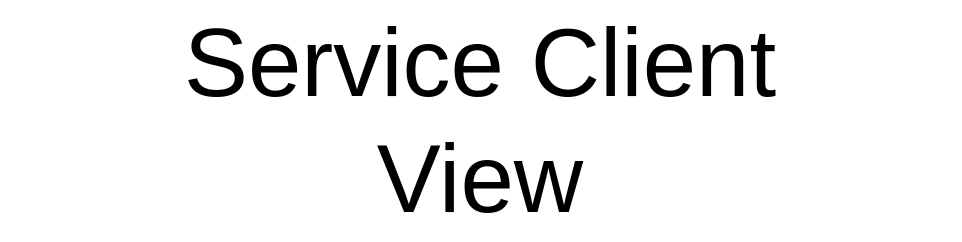 <mxfile compressed="false" version="14.6.9" type="google" pages="5">
  <diagram name="SERVICE CLIENT SYSTEM/" id="dKvw_p4JPbCpXHPm8qmg">
    <mxGraphModel dx="1130" dy="406" grid="1" gridSize="10" guides="1" tooltips="1" connect="1" arrows="1" fold="1" page="1" pageScale="1" pageWidth="827" pageHeight="1169" math="0" shadow="0">
      <root>
        <mxCell id="OwfnAFEwopCYcP2-hbOk-0" />
        <mxCell id="OwfnAFEwopCYcP2-hbOk-1" value="Title" parent="OwfnAFEwopCYcP2-hbOk-0" />
        <mxCell id="OwfnAFEwopCYcP2-hbOk-2" value="Service Client &lt;br&gt;View" style="text;html=1;strokeColor=none;fillColor=none;align=center;verticalAlign=middle;whiteSpace=wrap;rounded=0;fontSize=48;opacity=30;" parent="OwfnAFEwopCYcP2-hbOk-1" vertex="1">
          <mxGeometry x="160" y="280" width="480" height="120" as="geometry" />
        </mxCell>
        <mxCell id="OwfnAFEwopCYcP2-hbOk-3" value="About" parent="OwfnAFEwopCYcP2-hbOk-0" />
        <UserObject label="" tooltip="ABOUT&#xa;&#xa;Mainstream development has focused on various aspects over the previous years:&#xa;&#xa;&#xa;&#xa;- Code Quality&#xa;&#xa;- Test Coverage&#xa;&#xa;- Deverlopment Approach&#xa;&#xa;- Security&#xa;&#xa;&#xa;&#xa;The focus is now on Privacy.&#xa;&#xa;" id="OwfnAFEwopCYcP2-hbOk-4">
          <mxCell style="shape=image;html=1;verticalAlign=top;verticalLabelPosition=bottom;labelBackgroundColor=#ffffff;imageAspect=0;aspect=fixed;image=https://cdn1.iconfinder.com/data/icons/hawcons/32/699014-icon-28-information-128.png;shadow=0;dashed=0;fontFamily=Helvetica;fontSize=12;fontColor=#000000;align=center;strokeColor=#000000;fillColor=#505050;dashPattern=1 1;" parent="OwfnAFEwopCYcP2-hbOk-3" vertex="1">
            <mxGeometry x="620" y="380" width="20" height="20" as="geometry" />
          </mxCell>
        </UserObject>
      </root>
    </mxGraphModel>
  </diagram>
  <diagram name="Service Client/Development/Views/NavigationPaths" id="ulvfxOsLhrV_1fZBRe39">
    <mxGraphModel dx="1422" dy="762" grid="1" gridSize="10" guides="1" tooltips="1" connect="1" arrows="1" fold="1" page="1" pageScale="1" pageWidth="827" pageHeight="1169" math="0" shadow="0">
      <root>
        <mxCell id="uyxOO_V6k_ypG8L3T8s6-0" />
        <mxCell id="uyxOO_V6k_ypG8L3T8s6-1" value="Diagram" parent="uyxOO_V6k_ypG8L3T8s6-0" />
        <mxCell id="VPX1oHksv8zwOihtb0R_-0" value="Dynamically Rewritten As" style="text;html=1;strokeColor=none;fillColor=#f5f5f5;align=left;verticalAlign=middle;whiteSpace=wrap;rounded=0;fontSize=12;fontFamily=Helvetica;fontColor=#333333;fontStyle=0" parent="uyxOO_V6k_ypG8L3T8s6-1" vertex="1">
          <mxGeometry x="320" y="200" width="160" height="20" as="geometry" />
        </mxCell>
        <mxCell id="VPX1oHksv8zwOihtb0R_-1" value="URL" style="text;html=1;strokeColor=none;fillColor=#f5f5f5;align=left;verticalAlign=middle;whiteSpace=wrap;rounded=0;fontSize=12;fontFamily=Helvetica;fontColor=#333333;fontStyle=0" parent="uyxOO_V6k_ypG8L3T8s6-1" vertex="1">
          <mxGeometry x="160" y="200" width="140" height="20" as="geometry" />
        </mxCell>
        <mxCell id="VPX1oHksv8zwOihtb0R_-2" value="&lt;font style=&quot;font-size: 10px;&quot;&gt;VERB&lt;/font&gt;" style="text;html=1;strokeColor=none;fillColor=#f5f5f5;align=left;verticalAlign=middle;whiteSpace=wrap;rounded=0;fontSize=10;fontFamily=Helvetica;fontColor=#333333;fontStyle=0" parent="uyxOO_V6k_ypG8L3T8s6-1" vertex="1">
          <mxGeometry x="120" y="200" width="30" height="20" as="geometry" />
        </mxCell>
        <mxCell id="VPX1oHksv8zwOihtb0R_-3" value="&lt;font style=&quot;font-size: 10px&quot;&gt;SearchItems/{type}/{term}&lt;/font&gt;" style="text;html=1;strokeColor=none;fillColor=none;align=left;verticalAlign=middle;whiteSpace=wrap;rounded=0;dashed=1;fontSize=10;fontFamily=Courier New;" parent="uyxOO_V6k_ypG8L3T8s6-1" vertex="1">
          <mxGeometry x="160" y="240" width="160" height="20" as="geometry" />
        </mxCell>
        <mxCell id="VPX1oHksv8zwOihtb0R_-4" value="GET" style="text;html=1;strokeColor=none;fillColor=none;align=left;verticalAlign=middle;whiteSpace=wrap;rounded=0;dashed=1;fontSize=12;fontFamily=Courier New;" parent="uyxOO_V6k_ypG8L3T8s6-1" vertex="1">
          <mxGeometry x="120" y="240" width="40" height="20" as="geometry" />
        </mxCell>
        <mxCell id="VPX1oHksv8zwOihtb0R_-10" value="GET" style="text;html=1;strokeColor=none;fillColor=none;align=left;verticalAlign=middle;whiteSpace=wrap;rounded=0;dashed=1;fontSize=12;fontFamily=Courier New;" parent="uyxOO_V6k_ypG8L3T8s6-1" vertex="1">
          <mxGeometry x="120" y="540" width="40" height="20" as="geometry" />
        </mxCell>
        <mxCell id="VPX1oHksv8zwOihtb0R_-11" value="Tenants/{id}" style="text;html=1;strokeColor=none;fillColor=none;align=left;verticalAlign=middle;whiteSpace=wrap;rounded=0;dashed=1;fontSize=10;fontFamily=Courier New;" parent="uyxOO_V6k_ypG8L3T8s6-1" vertex="1">
          <mxGeometry x="160" y="540" width="140" height="20" as="geometry" />
        </mxCell>
        <mxCell id="VPX1oHksv8zwOihtb0R_-12" value="GET" style="text;html=1;strokeColor=none;fillColor=none;align=left;verticalAlign=middle;whiteSpace=wrap;rounded=0;dashed=1;fontSize=12;fontFamily=Courier New;" parent="uyxOO_V6k_ypG8L3T8s6-1" vertex="1">
          <mxGeometry x="120" y="580" width="40" height="20" as="geometry" />
        </mxCell>
        <mxCell id="VPX1oHksv8zwOihtb0R_-13" value="Organisations/{id}" style="text;html=1;strokeColor=none;fillColor=none;align=left;verticalAlign=middle;whiteSpace=wrap;rounded=0;dashed=1;fontSize=10;fontFamily=Courier New;" parent="uyxOO_V6k_ypG8L3T8s6-1" vertex="1">
          <mxGeometry x="160" y="580" width="140" height="20" as="geometry" />
        </mxCell>
        <mxCell id="VPX1oHksv8zwOihtb0R_-14" value="GET" style="text;html=1;strokeColor=none;fillColor=none;align=left;verticalAlign=middle;whiteSpace=wrap;rounded=0;dashed=1;fontSize=12;fontFamily=Courier New;" parent="uyxOO_V6k_ypG8L3T8s6-1" vertex="1">
          <mxGeometry x="120" y="620" width="40" height="20" as="geometry" />
        </mxCell>
        <mxCell id="VPX1oHksv8zwOihtb0R_-15" value="Groups/{id}" style="text;html=1;strokeColor=none;fillColor=none;align=left;verticalAlign=middle;whiteSpace=wrap;rounded=0;dashed=1;fontSize=10;fontFamily=Courier New;" parent="uyxOO_V6k_ypG8L3T8s6-1" vertex="1">
          <mxGeometry x="160" y="620" width="140" height="20" as="geometry" />
        </mxCell>
        <mxCell id="VPX1oHksv8zwOihtb0R_-16" value="GET" style="text;html=1;strokeColor=none;fillColor=none;align=left;verticalAlign=middle;whiteSpace=wrap;rounded=0;dashed=1;fontSize=12;fontFamily=Courier New;" parent="uyxOO_V6k_ypG8L3T8s6-1" vertex="1">
          <mxGeometry x="120" y="640" width="40" height="20" as="geometry" />
        </mxCell>
        <mxCell id="VPX1oHksv8zwOihtb0R_-17" value="Members" style="text;html=1;strokeColor=none;fillColor=none;align=left;verticalAlign=middle;whiteSpace=wrap;rounded=0;dashed=1;fontSize=10;fontFamily=Courier New;" parent="uyxOO_V6k_ypG8L3T8s6-1" vertex="1">
          <mxGeometry x="160" y="640" width="140" height="20" as="geometry" />
        </mxCell>
        <mxCell id="VPX1oHksv8zwOihtb0R_-19" value="GET" style="text;html=1;strokeColor=none;fillColor=none;align=left;verticalAlign=middle;whiteSpace=wrap;rounded=0;dashed=1;fontSize=12;fontFamily=Courier New;" parent="uyxOO_V6k_ypG8L3T8s6-1" vertex="1">
          <mxGeometry x="120" y="660" width="40" height="20" as="geometry" />
        </mxCell>
        <mxCell id="VPX1oHksv8zwOihtb0R_-20" value="Members/{id}" style="text;html=1;strokeColor=none;fillColor=none;align=left;verticalAlign=middle;whiteSpace=wrap;rounded=0;dashed=1;fontSize=10;fontFamily=Courier New;" parent="uyxOO_V6k_ypG8L3T8s6-1" vertex="1">
          <mxGeometry x="160" y="660" width="140" height="20" as="geometry" />
        </mxCell>
        <mxCell id="VPX1oHksv8zwOihtb0R_-21" value="GET" style="text;html=1;strokeColor=none;fillColor=none;align=left;verticalAlign=middle;whiteSpace=wrap;rounded=0;dashed=1;fontSize=12;fontFamily=Courier New;" parent="uyxOO_V6k_ypG8L3T8s6-1" vertex="1">
          <mxGeometry x="120" y="600" width="40" height="20" as="geometry" />
        </mxCell>
        <mxCell id="VPX1oHksv8zwOihtb0R_-22" value="Groups" style="text;html=1;strokeColor=none;fillColor=none;align=left;verticalAlign=middle;whiteSpace=wrap;rounded=0;dashed=1;fontSize=10;fontFamily=Courier New;" parent="uyxOO_V6k_ypG8L3T8s6-1" vertex="1">
          <mxGeometry x="160" y="600" width="140" height="20" as="geometry" />
        </mxCell>
        <mxCell id="VPX1oHksv8zwOihtb0R_-23" value="GET" style="text;html=1;strokeColor=none;fillColor=none;align=left;verticalAlign=middle;whiteSpace=wrap;rounded=0;dashed=1;fontSize=12;fontFamily=Courier New;" parent="uyxOO_V6k_ypG8L3T8s6-1" vertex="1">
          <mxGeometry x="120" y="560" width="40" height="20" as="geometry" />
        </mxCell>
        <mxCell id="VPX1oHksv8zwOihtb0R_-24" value="Organisations" style="text;html=1;strokeColor=none;fillColor=none;align=left;verticalAlign=middle;whiteSpace=wrap;rounded=0;dashed=1;fontSize=10;fontFamily=Courier New;" parent="uyxOO_V6k_ypG8L3T8s6-1" vertex="1">
          <mxGeometry x="160" y="560" width="140" height="20" as="geometry" />
        </mxCell>
        <mxCell id="VPX1oHksv8zwOihtb0R_-25" value="GET" style="text;html=1;strokeColor=none;fillColor=none;align=left;verticalAlign=middle;whiteSpace=wrap;rounded=0;dashed=1;fontSize=12;fontFamily=Courier New;" parent="uyxOO_V6k_ypG8L3T8s6-1" vertex="1">
          <mxGeometry x="120" y="520" width="40" height="20" as="geometry" />
        </mxCell>
        <mxCell id="VPX1oHksv8zwOihtb0R_-26" value="Tenants" style="text;html=1;strokeColor=none;fillColor=none;align=left;verticalAlign=middle;whiteSpace=wrap;rounded=0;dashed=1;fontSize=10;fontFamily=Courier New;" parent="uyxOO_V6k_ypG8L3T8s6-1" vertex="1">
          <mxGeometry x="160" y="520" width="140" height="20" as="geometry" />
        </mxCell>
        <mxCell id="VPX1oHksv8zwOihtb0R_-27" value="GET" style="text;html=1;strokeColor=none;fillColor=none;align=left;verticalAlign=middle;whiteSpace=wrap;rounded=0;dashed=1;fontSize=12;fontFamily=Courier New;" parent="uyxOO_V6k_ypG8L3T8s6-1" vertex="1">
          <mxGeometry x="120" y="320" width="40" height="20" as="geometry" />
        </mxCell>
        <mxCell id="VPX1oHksv8zwOihtb0R_-28" value="ErrorRecords" style="text;html=1;strokeColor=none;fillColor=none;align=left;verticalAlign=middle;whiteSpace=wrap;rounded=0;dashed=1;fontSize=10;fontFamily=Courier New;" parent="uyxOO_V6k_ypG8L3T8s6-1" vertex="1">
          <mxGeometry x="160" y="320" width="140" height="20" as="geometry" />
        </mxCell>
        <mxCell id="VPX1oHksv8zwOihtb0R_-29" value="GET" style="text;html=1;strokeColor=none;fillColor=none;align=left;verticalAlign=middle;whiteSpace=wrap;rounded=0;dashed=1;fontSize=12;fontFamily=Courier New;" parent="uyxOO_V6k_ypG8L3T8s6-1" vertex="1">
          <mxGeometry x="120" y="340" width="40" height="20" as="geometry" />
        </mxCell>
        <mxCell id="VPX1oHksv8zwOihtb0R_-30" value="ErrorRecords/{id}" style="text;html=1;strokeColor=none;fillColor=none;align=left;verticalAlign=middle;whiteSpace=wrap;rounded=0;dashed=1;fontSize=10;fontFamily=Courier New;" parent="uyxOO_V6k_ypG8L3T8s6-1" vertex="1">
          <mxGeometry x="160" y="340" width="140" height="20" as="geometry" />
        </mxCell>
        <mxCell id="VPX1oHksv8zwOihtb0R_-31" value="GET" style="text;html=1;strokeColor=none;fillColor=none;align=left;verticalAlign=middle;whiteSpace=wrap;rounded=0;dashed=1;fontSize=12;fontFamily=Courier New;" parent="uyxOO_V6k_ypG8L3T8s6-1" vertex="1">
          <mxGeometry x="120" y="280" width="40" height="20" as="geometry" />
        </mxCell>
        <mxCell id="VPX1oHksv8zwOihtb0R_-32" value="DiagnosticLogs" style="text;html=1;strokeColor=none;fillColor=none;align=left;verticalAlign=middle;whiteSpace=wrap;rounded=0;dashed=1;fontSize=10;fontFamily=Courier New;" parent="uyxOO_V6k_ypG8L3T8s6-1" vertex="1">
          <mxGeometry x="160" y="280" width="140" height="20" as="geometry" />
        </mxCell>
        <mxCell id="VPX1oHksv8zwOihtb0R_-33" value="GET" style="text;html=1;strokeColor=none;fillColor=none;align=left;verticalAlign=middle;whiteSpace=wrap;rounded=0;dashed=1;fontSize=12;fontFamily=Courier New;" parent="uyxOO_V6k_ypG8L3T8s6-1" vertex="1">
          <mxGeometry x="120" y="300" width="40" height="20" as="geometry" />
        </mxCell>
        <mxCell id="VPX1oHksv8zwOihtb0R_-34" value="DiagnosticLogs/{id}" style="text;html=1;strokeColor=none;fillColor=none;align=left;verticalAlign=middle;whiteSpace=wrap;rounded=0;dashed=1;fontSize=10;fontFamily=Courier New;" parent="uyxOO_V6k_ypG8L3T8s6-1" vertex="1">
          <mxGeometry x="160" y="300" width="140" height="20" as="geometry" />
        </mxCell>
        <mxCell id="VPX1oHksv8zwOihtb0R_-35" value="GET" style="text;html=1;strokeColor=none;fillColor=none;align=left;verticalAlign=middle;whiteSpace=wrap;rounded=0;dashed=1;fontSize=12;fontFamily=Courier New;" parent="uyxOO_V6k_ypG8L3T8s6-1" vertex="1">
          <mxGeometry x="120" y="360" width="40" height="20" as="geometry" />
        </mxCell>
        <mxCell id="VPX1oHksv8zwOihtb0R_-36" value="Sessions" style="text;html=1;strokeColor=none;fillColor=none;align=left;verticalAlign=middle;whiteSpace=wrap;rounded=0;dashed=1;fontSize=10;fontFamily=Courier New;" parent="uyxOO_V6k_ypG8L3T8s6-1" vertex="1">
          <mxGeometry x="160" y="360" width="140" height="20" as="geometry" />
        </mxCell>
        <mxCell id="VPX1oHksv8zwOihtb0R_-37" value="GET" style="text;html=1;strokeColor=none;fillColor=none;align=left;verticalAlign=middle;whiteSpace=wrap;rounded=0;dashed=1;fontSize=12;fontFamily=Courier New;" parent="uyxOO_V6k_ypG8L3T8s6-1" vertex="1">
          <mxGeometry x="120" y="380" width="40" height="20" as="geometry" />
        </mxCell>
        <mxCell id="VPX1oHksv8zwOihtb0R_-38" value="Sessions/{id}" style="text;html=1;strokeColor=none;fillColor=none;align=left;verticalAlign=middle;whiteSpace=wrap;rounded=0;dashed=1;fontSize=10;fontFamily=Courier New;" parent="uyxOO_V6k_ypG8L3T8s6-1" vertex="1">
          <mxGeometry x="160" y="380" width="140" height="20" as="geometry" />
        </mxCell>
        <mxCell id="VPX1oHksv8zwOihtb0R_-39" value="GET" style="text;html=1;strokeColor=none;fillColor=none;align=left;verticalAlign=middle;whiteSpace=wrap;rounded=0;dashed=1;fontSize=12;fontFamily=Courier New;" parent="uyxOO_V6k_ypG8L3T8s6-1" vertex="1">
          <mxGeometry x="120" y="400" width="40" height="20" as="geometry" />
        </mxCell>
        <mxCell id="VPX1oHksv8zwOihtb0R_-40" value="SessionLogs" style="text;html=1;strokeColor=none;fillColor=none;align=left;verticalAlign=middle;whiteSpace=wrap;rounded=0;dashed=1;fontSize=10;fontFamily=Courier New;" parent="uyxOO_V6k_ypG8L3T8s6-1" vertex="1">
          <mxGeometry x="160" y="400" width="140" height="20" as="geometry" />
        </mxCell>
        <mxCell id="VPX1oHksv8zwOihtb0R_-41" value="GET" style="text;html=1;strokeColor=none;fillColor=none;align=left;verticalAlign=middle;whiteSpace=wrap;rounded=0;dashed=1;fontSize=12;fontFamily=Courier New;" parent="uyxOO_V6k_ypG8L3T8s6-1" vertex="1">
          <mxGeometry x="120" y="420" width="40" height="20" as="geometry" />
        </mxCell>
        <mxCell id="VPX1oHksv8zwOihtb0R_-42" value="SessionLogs/{id}" style="text;html=1;strokeColor=none;fillColor=none;align=left;verticalAlign=middle;whiteSpace=wrap;rounded=0;dashed=1;fontSize=10;fontFamily=Courier New;" parent="uyxOO_V6k_ypG8L3T8s6-1" vertex="1">
          <mxGeometry x="160" y="420" width="140" height="20" as="geometry" />
        </mxCell>
        <mxCell id="VPX1oHksv8zwOihtb0R_-43" value="GET" style="text;html=1;strokeColor=none;fillColor=none;align=left;verticalAlign=middle;whiteSpace=wrap;rounded=0;dashed=1;fontSize=12;fontFamily=Courier New;" parent="uyxOO_V6k_ypG8L3T8s6-1" vertex="1">
          <mxGeometry x="120" y="480" width="40" height="20" as="geometry" />
        </mxCell>
        <mxCell id="VPX1oHksv8zwOihtb0R_-44" value="Logins" style="text;html=1;strokeColor=none;fillColor=none;align=left;verticalAlign=middle;whiteSpace=wrap;rounded=0;dashed=1;fontSize=10;fontFamily=Courier New;" parent="uyxOO_V6k_ypG8L3T8s6-1" vertex="1">
          <mxGeometry x="160" y="480" width="140" height="20" as="geometry" />
        </mxCell>
        <mxCell id="VPX1oHksv8zwOihtb0R_-45" value="GET" style="text;html=1;strokeColor=none;fillColor=none;align=left;verticalAlign=middle;whiteSpace=wrap;rounded=0;dashed=1;fontSize=12;fontFamily=Courier New;" parent="uyxOO_V6k_ypG8L3T8s6-1" vertex="1">
          <mxGeometry x="120" y="500" width="40" height="20" as="geometry" />
        </mxCell>
        <mxCell id="VPX1oHksv8zwOihtb0R_-46" value="Logins/{id}" style="text;html=1;strokeColor=none;fillColor=none;align=left;verticalAlign=middle;whiteSpace=wrap;rounded=0;dashed=1;fontSize=10;fontFamily=Courier New;" parent="uyxOO_V6k_ypG8L3T8s6-1" vertex="1">
          <mxGeometry x="160" y="500" width="140" height="20" as="geometry" />
        </mxCell>
        <mxCell id="VPX1oHksv8zwOihtb0R_-47" value="GET" style="text;html=1;strokeColor=none;fillColor=none;align=left;verticalAlign=middle;whiteSpace=wrap;rounded=0;dashed=1;fontSize=12;fontFamily=Courier New;" parent="uyxOO_V6k_ypG8L3T8s6-1" vertex="1">
          <mxGeometry x="120" y="440" width="40" height="20" as="geometry" />
        </mxCell>
        <mxCell id="VPX1oHksv8zwOihtb0R_-48" value="Principals" style="text;html=1;strokeColor=none;fillColor=none;align=left;verticalAlign=middle;whiteSpace=wrap;rounded=0;dashed=1;fontSize=10;fontFamily=Courier New;" parent="uyxOO_V6k_ypG8L3T8s6-1" vertex="1">
          <mxGeometry x="160" y="440" width="140" height="20" as="geometry" />
        </mxCell>
        <mxCell id="VPX1oHksv8zwOihtb0R_-49" value="GET" style="text;html=1;strokeColor=none;fillColor=none;align=left;verticalAlign=middle;whiteSpace=wrap;rounded=0;dashed=1;fontSize=12;fontFamily=Courier New;" parent="uyxOO_V6k_ypG8L3T8s6-1" vertex="1">
          <mxGeometry x="120" y="460" width="40" height="20" as="geometry" />
        </mxCell>
        <mxCell id="VPX1oHksv8zwOihtb0R_-50" value="Principals/{id}" style="text;html=1;strokeColor=none;fillColor=none;align=left;verticalAlign=middle;whiteSpace=wrap;rounded=0;dashed=1;fontSize=10;fontFamily=Courier New;" parent="uyxOO_V6k_ypG8L3T8s6-1" vertex="1">
          <mxGeometry x="160" y="460" width="140" height="20" as="geometry" />
        </mxCell>
        <mxCell id="VPX1oHksv8zwOihtb0R_-51" value="GET" style="text;html=1;strokeColor=none;fillColor=none;align=left;verticalAlign=middle;whiteSpace=wrap;rounded=0;dashed=1;fontSize=12;fontFamily=Courier New;" parent="uyxOO_V6k_ypG8L3T8s6-1" vertex="1">
          <mxGeometry x="120" y="680" width="40" height="20" as="geometry" />
        </mxCell>
        <mxCell id="VPX1oHksv8zwOihtb0R_-52" value="Countries" style="text;html=1;strokeColor=none;fillColor=none;align=left;verticalAlign=middle;whiteSpace=wrap;rounded=0;dashed=1;fontSize=10;fontFamily=Courier New;" parent="uyxOO_V6k_ypG8L3T8s6-1" vertex="1">
          <mxGeometry x="160" y="680" width="140" height="20" as="geometry" />
        </mxCell>
        <mxCell id="VPX1oHksv8zwOihtb0R_-53" value="GET" style="text;html=1;strokeColor=none;fillColor=none;align=left;verticalAlign=middle;whiteSpace=wrap;rounded=0;dashed=1;fontSize=12;fontFamily=Courier New;" parent="uyxOO_V6k_ypG8L3T8s6-1" vertex="1">
          <mxGeometry x="120" y="700" width="40" height="20" as="geometry" />
        </mxCell>
        <mxCell id="VPX1oHksv8zwOihtb0R_-54" value="Countries/{id}" style="text;html=1;strokeColor=none;fillColor=none;align=left;verticalAlign=middle;whiteSpace=wrap;rounded=0;dashed=1;fontSize=10;fontFamily=Courier New;" parent="uyxOO_V6k_ypG8L3T8s6-1" vertex="1">
          <mxGeometry x="160" y="700" width="140" height="20" as="geometry" />
        </mxCell>
        <mxCell id="VPX1oHksv8zwOihtb0R_-55" value="GET" style="text;html=1;strokeColor=none;fillColor=none;align=left;verticalAlign=middle;whiteSpace=wrap;rounded=0;dashed=1;fontSize=12;fontFamily=Courier New;" parent="uyxOO_V6k_ypG8L3T8s6-1" vertex="1">
          <mxGeometry x="120" y="720" width="40" height="20" as="geometry" />
        </mxCell>
        <mxCell id="VPX1oHksv8zwOihtb0R_-56" value="Roles" style="text;html=1;strokeColor=none;fillColor=none;align=left;verticalAlign=middle;whiteSpace=wrap;rounded=0;dashed=1;fontSize=10;fontFamily=Courier New;" parent="uyxOO_V6k_ypG8L3T8s6-1" vertex="1">
          <mxGeometry x="160" y="720" width="140" height="20" as="geometry" />
        </mxCell>
        <mxCell id="VPX1oHksv8zwOihtb0R_-57" value="GET" style="text;html=1;strokeColor=none;fillColor=none;align=left;verticalAlign=middle;whiteSpace=wrap;rounded=0;dashed=1;fontSize=12;fontFamily=Courier New;" parent="uyxOO_V6k_ypG8L3T8s6-1" vertex="1">
          <mxGeometry x="120" y="740" width="40" height="20" as="geometry" />
        </mxCell>
        <mxCell id="VPX1oHksv8zwOihtb0R_-58" value="Roles/{id}" style="text;html=1;strokeColor=none;fillColor=none;align=left;verticalAlign=middle;whiteSpace=wrap;rounded=0;dashed=1;fontSize=10;fontFamily=Courier New;" parent="uyxOO_V6k_ypG8L3T8s6-1" vertex="1">
          <mxGeometry x="160" y="740" width="140" height="20" as="geometry" />
        </mxCell>
        <mxCell id="VPX1oHksv8zwOihtb0R_-59" value="GET" style="text;html=1;strokeColor=none;fillColor=none;align=left;verticalAlign=middle;whiteSpace=wrap;rounded=0;dashed=1;fontSize=12;fontFamily=Courier New;" parent="uyxOO_V6k_ypG8L3T8s6-1" vertex="1">
          <mxGeometry x="120" y="760" width="40" height="20" as="geometry" />
        </mxCell>
        <mxCell id="VPX1oHksv8zwOihtb0R_-60" value="Obligations" style="text;html=1;strokeColor=none;fillColor=none;align=left;verticalAlign=middle;whiteSpace=wrap;rounded=0;dashed=1;fontSize=10;fontFamily=Courier New;" parent="uyxOO_V6k_ypG8L3T8s6-1" vertex="1">
          <mxGeometry x="160" y="760" width="140" height="20" as="geometry" />
        </mxCell>
        <mxCell id="VPX1oHksv8zwOihtb0R_-61" value="GET" style="text;html=1;strokeColor=none;fillColor=none;align=left;verticalAlign=middle;whiteSpace=wrap;rounded=0;dashed=1;fontSize=12;fontFamily=Courier New;" parent="uyxOO_V6k_ypG8L3T8s6-1" vertex="1">
          <mxGeometry x="120" y="780" width="40" height="20" as="geometry" />
        </mxCell>
        <mxCell id="VPX1oHksv8zwOihtb0R_-62" value="Obligations/{id}" style="text;html=1;strokeColor=none;fillColor=none;align=left;verticalAlign=middle;whiteSpace=wrap;rounded=0;dashed=1;fontSize=10;fontFamily=Courier New;" parent="uyxOO_V6k_ypG8L3T8s6-1" vertex="1">
          <mxGeometry x="160" y="780" width="140" height="20" as="geometry" />
        </mxCell>
        <mxCell id="VPX1oHksv8zwOihtb0R_-63" value="GET" style="text;html=1;strokeColor=none;fillColor=none;align=left;verticalAlign=middle;whiteSpace=wrap;rounded=0;dashed=1;fontSize=12;fontFamily=Courier New;" parent="uyxOO_V6k_ypG8L3T8s6-1" vertex="1">
          <mxGeometry x="120" y="800" width="40" height="20" as="geometry" />
        </mxCell>
        <mxCell id="VPX1oHksv8zwOihtb0R_-64" value="Permissions" style="text;html=1;strokeColor=none;fillColor=none;align=left;verticalAlign=middle;whiteSpace=wrap;rounded=0;dashed=1;fontSize=10;fontFamily=Courier New;" parent="uyxOO_V6k_ypG8L3T8s6-1" vertex="1">
          <mxGeometry x="160" y="800" width="140" height="20" as="geometry" />
        </mxCell>
        <mxCell id="VPX1oHksv8zwOihtb0R_-65" value="GET" style="text;html=1;strokeColor=none;fillColor=none;align=left;verticalAlign=middle;whiteSpace=wrap;rounded=0;dashed=1;fontSize=12;fontFamily=Courier New;" parent="uyxOO_V6k_ypG8L3T8s6-1" vertex="1">
          <mxGeometry x="120" y="820" width="40" height="20" as="geometry" />
        </mxCell>
        <mxCell id="VPX1oHksv8zwOihtb0R_-66" value="Permissions/{id}" style="text;html=1;strokeColor=none;fillColor=none;align=left;verticalAlign=middle;whiteSpace=wrap;rounded=0;dashed=1;fontSize=10;fontFamily=Courier New;" parent="uyxOO_V6k_ypG8L3T8s6-1" vertex="1">
          <mxGeometry x="160" y="820" width="140" height="20" as="geometry" />
        </mxCell>
        <mxCell id="VPX1oHksv8zwOihtb0R_-68" value="&lt;font style=&quot;font-size: 10px&quot;&gt;SearchItems/DiagnosticsLog&lt;/font&gt;" style="text;html=1;strokeColor=none;fillColor=none;align=left;verticalAlign=middle;whiteSpace=wrap;rounded=0;dashed=1;fontSize=10;fontFamily=Courier New;" parent="uyxOO_V6k_ypG8L3T8s6-1" vertex="1">
          <mxGeometry x="320" y="280" width="160" height="20" as="geometry" />
        </mxCell>
        <mxCell id="VPX1oHksv8zwOihtb0R_-69" value="&lt;font style=&quot;font-size: 10px&quot;&gt;SearchItems/ErrorRecord&lt;/font&gt;" style="text;html=1;strokeColor=none;fillColor=none;align=left;verticalAlign=middle;whiteSpace=wrap;rounded=0;dashed=1;fontSize=10;fontFamily=Courier New;" parent="uyxOO_V6k_ypG8L3T8s6-1" vertex="1">
          <mxGeometry x="320" y="320" width="160" height="20" as="geometry" />
        </mxCell>
        <mxCell id="VPX1oHksv8zwOihtb0R_-70" value="&lt;font style=&quot;font-size: 10px&quot;&gt;SearchItems/Session&lt;/font&gt;" style="text;html=1;strokeColor=none;fillColor=none;align=left;verticalAlign=middle;whiteSpace=wrap;rounded=0;dashed=1;fontSize=10;fontFamily=Courier New;" parent="uyxOO_V6k_ypG8L3T8s6-1" vertex="1">
          <mxGeometry x="320" y="360" width="160" height="20" as="geometry" />
        </mxCell>
        <mxCell id="VPX1oHksv8zwOihtb0R_-71" value="&lt;font style=&quot;font-size: 10px&quot;&gt;SearchItems/Principal&lt;/font&gt;" style="text;html=1;strokeColor=none;fillColor=none;align=left;verticalAlign=middle;whiteSpace=wrap;rounded=0;dashed=1;fontSize=10;fontFamily=Courier New;" parent="uyxOO_V6k_ypG8L3T8s6-1" vertex="1">
          <mxGeometry x="320" y="440" width="160" height="20" as="geometry" />
        </mxCell>
        <mxCell id="VPX1oHksv8zwOihtb0R_-72" value="&lt;font style=&quot;font-size: 10px&quot;&gt;SearchItems/SessionLog&lt;/font&gt;" style="text;html=1;strokeColor=none;fillColor=none;align=left;verticalAlign=middle;whiteSpace=wrap;rounded=0;dashed=1;fontSize=10;fontFamily=Courier New;" parent="uyxOO_V6k_ypG8L3T8s6-1" vertex="1">
          <mxGeometry x="320" y="400" width="160" height="20" as="geometry" />
        </mxCell>
        <mxCell id="VPX1oHksv8zwOihtb0R_-73" value="&lt;font style=&quot;font-size: 10px&quot;&gt;SearchItems/Login&lt;/font&gt;" style="text;html=1;strokeColor=none;fillColor=none;align=left;verticalAlign=middle;whiteSpace=wrap;rounded=0;dashed=1;fontSize=10;fontFamily=Courier New;" parent="uyxOO_V6k_ypG8L3T8s6-1" vertex="1">
          <mxGeometry x="320" y="480" width="160" height="20" as="geometry" />
        </mxCell>
        <mxCell id="VPX1oHksv8zwOihtb0R_-74" value="&lt;font style=&quot;font-size: 10px&quot;&gt;SearchItems/Tenant&lt;/font&gt;" style="text;html=1;strokeColor=none;fillColor=none;align=left;verticalAlign=middle;whiteSpace=wrap;rounded=0;dashed=1;fontSize=10;fontFamily=Courier New;" parent="uyxOO_V6k_ypG8L3T8s6-1" vertex="1">
          <mxGeometry x="320" y="520" width="160" height="20" as="geometry" />
        </mxCell>
        <mxCell id="VPX1oHksv8zwOihtb0R_-75" value="&lt;font style=&quot;font-size: 10px&quot;&gt;SearchItems/Group&lt;/font&gt;" style="text;html=1;strokeColor=none;fillColor=none;align=left;verticalAlign=middle;whiteSpace=wrap;rounded=0;dashed=1;fontSize=10;fontFamily=Courier New;" parent="uyxOO_V6k_ypG8L3T8s6-1" vertex="1">
          <mxGeometry x="320" y="600" width="160" height="20" as="geometry" />
        </mxCell>
        <mxCell id="VPX1oHksv8zwOihtb0R_-76" value="&lt;font style=&quot;font-size: 10px&quot;&gt;SearchItems/Organisation&lt;/font&gt;" style="text;html=1;strokeColor=none;fillColor=none;align=left;verticalAlign=middle;whiteSpace=wrap;rounded=0;dashed=1;fontSize=10;fontFamily=Courier New;" parent="uyxOO_V6k_ypG8L3T8s6-1" vertex="1">
          <mxGeometry x="320" y="560" width="160" height="20" as="geometry" />
        </mxCell>
        <mxCell id="VPX1oHksv8zwOihtb0R_-77" value="&lt;font style=&quot;font-size: 10px&quot;&gt;SearchItems/Member&lt;/font&gt;" style="text;html=1;strokeColor=none;fillColor=none;align=left;verticalAlign=middle;whiteSpace=wrap;rounded=0;dashed=1;fontSize=10;fontFamily=Courier New;" parent="uyxOO_V6k_ypG8L3T8s6-1" vertex="1">
          <mxGeometry x="320" y="640" width="160" height="20" as="geometry" />
        </mxCell>
        <mxCell id="VPX1oHksv8zwOihtb0R_-78" value="&lt;font style=&quot;font-size: 10px&quot;&gt;SearchItems/Country&lt;/font&gt;" style="text;html=1;strokeColor=none;fillColor=none;align=left;verticalAlign=middle;whiteSpace=wrap;rounded=0;dashed=1;fontSize=10;fontFamily=Courier New;" parent="uyxOO_V6k_ypG8L3T8s6-1" vertex="1">
          <mxGeometry x="320" y="680" width="160" height="20" as="geometry" />
        </mxCell>
        <mxCell id="VPX1oHksv8zwOihtb0R_-79" value="&lt;font style=&quot;font-size: 10px&quot;&gt;SearchItems/Role&lt;/font&gt;" style="text;html=1;strokeColor=none;fillColor=none;align=left;verticalAlign=middle;whiteSpace=wrap;rounded=0;dashed=1;fontSize=10;fontFamily=Courier New;" parent="uyxOO_V6k_ypG8L3T8s6-1" vertex="1">
          <mxGeometry x="320" y="720" width="160" height="20" as="geometry" />
        </mxCell>
        <mxCell id="VPX1oHksv8zwOihtb0R_-80" value="&lt;font style=&quot;font-size: 10px&quot;&gt;SearchItems/Obligation&lt;/font&gt;" style="text;html=1;strokeColor=none;fillColor=none;align=left;verticalAlign=middle;whiteSpace=wrap;rounded=0;dashed=1;fontSize=10;fontFamily=Courier New;" parent="uyxOO_V6k_ypG8L3T8s6-1" vertex="1">
          <mxGeometry x="320" y="760" width="160" height="20" as="geometry" />
        </mxCell>
        <mxCell id="VPX1oHksv8zwOihtb0R_-81" value="&lt;font style=&quot;font-size: 10px&quot;&gt;SearchItems/Permission&lt;/font&gt;" style="text;html=1;strokeColor=none;fillColor=none;align=left;verticalAlign=middle;whiteSpace=wrap;rounded=0;dashed=1;fontSize=10;fontFamily=Courier New;" parent="uyxOO_V6k_ypG8L3T8s6-1" vertex="1">
          <mxGeometry x="320" y="800" width="160" height="20" as="geometry" />
        </mxCell>
        <mxCell id="VPX1oHksv8zwOihtb0R_-82" value="GET" style="text;html=1;strokeColor=none;fillColor=none;align=left;verticalAlign=middle;whiteSpace=wrap;rounded=0;dashed=1;fontSize=12;fontFamily=Courier New;" parent="uyxOO_V6k_ypG8L3T8s6-1" vertex="1">
          <mxGeometry x="120" y="840" width="40" height="20" as="geometry" />
        </mxCell>
        <mxCell id="VPX1oHksv8zwOihtb0R_-83" value="Notifications" style="text;html=1;strokeColor=none;fillColor=none;align=left;verticalAlign=middle;whiteSpace=wrap;rounded=0;dashed=1;fontSize=10;fontFamily=Courier New;" parent="uyxOO_V6k_ypG8L3T8s6-1" vertex="1">
          <mxGeometry x="160" y="840" width="140" height="20" as="geometry" />
        </mxCell>
        <mxCell id="VPX1oHksv8zwOihtb0R_-84" value="GET" style="text;html=1;strokeColor=none;fillColor=none;align=left;verticalAlign=middle;whiteSpace=wrap;rounded=0;dashed=1;fontSize=12;fontFamily=Courier New;" parent="uyxOO_V6k_ypG8L3T8s6-1" vertex="1">
          <mxGeometry x="120" y="860" width="40" height="20" as="geometry" />
        </mxCell>
        <mxCell id="VPX1oHksv8zwOihtb0R_-85" value="Notifications/{id}" style="text;html=1;strokeColor=none;fillColor=none;align=left;verticalAlign=middle;whiteSpace=wrap;rounded=0;dashed=1;fontSize=10;fontFamily=Courier New;" parent="uyxOO_V6k_ypG8L3T8s6-1" vertex="1">
          <mxGeometry x="160" y="860" width="140" height="20" as="geometry" />
        </mxCell>
        <mxCell id="VPX1oHksv8zwOihtb0R_-86" value="&lt;font style=&quot;font-size: 10px&quot;&gt;SearchItems/Notification&lt;/font&gt;" style="text;html=1;strokeColor=none;fillColor=none;align=left;verticalAlign=middle;whiteSpace=wrap;rounded=0;dashed=1;fontSize=10;fontFamily=Courier New;" parent="uyxOO_V6k_ypG8L3T8s6-1" vertex="1">
          <mxGeometry x="320" y="840" width="160" height="20" as="geometry" />
        </mxCell>
        <mxCell id="uyxOO_V6k_ypG8L3T8s6-22" value="Context/Legend" parent="uyxOO_V6k_ypG8L3T8s6-0" />
        <mxCell id="uyxOO_V6k_ypG8L3T8s6-40" value="Title/Diagram" parent="uyxOO_V6k_ypG8L3T8s6-0" />
        <mxCell id="uyxOO_V6k_ypG8L3T8s6-41" value="&lt;font style=&quot;font-size: 12px&quot;&gt;Diagram: Service Client - Development - Interface - Views - Browser Navigation Paths&lt;/font&gt;" style="text;strokeColor=none;fillColor=none;html=1;fontSize=12;fontStyle=2;verticalAlign=middle;align=left;shadow=0;glass=0;comic=0;opacity=30;fontColor=#808080;" parent="uyxOO_V6k_ypG8L3T8s6-40" vertex="1">
          <mxGeometry x="120" y="900" width="520" height="20" as="geometry" />
        </mxCell>
        <mxCell id="uyxOO_V6k_ypG8L3T8s6-42" value="Title/Page" parent="uyxOO_V6k_ypG8L3T8s6-0" />
        <mxCell id="uyxOO_V6k_ypG8L3T8s6-43" value="" style="group;fontSize=12;" parent="uyxOO_V6k_ypG8L3T8s6-42" vertex="1" connectable="0">
          <mxGeometry x="120" y="120" width="560" height="45" as="geometry" />
        </mxCell>
        <mxCell id="uyxOO_V6k_ypG8L3T8s6-44" value="&lt;font style=&quot;font-size: 12px&quot;&gt;Service Client - Development - Interface - Views - Browser Navigation Paths&lt;/font&gt;" style="text;strokeColor=none;fillColor=none;html=1;fontSize=12;fontStyle=1;verticalAlign=middle;align=left;shadow=0;glass=0;comic=0;opacity=30;fontColor=#808080;" parent="uyxOO_V6k_ypG8L3T8s6-43" vertex="1">
          <mxGeometry y="20" width="560" height="20" as="geometry" />
        </mxCell>
        <mxCell id="uyxOO_V6k_ypG8L3T8s6-45" value="" style="line;strokeWidth=2;html=1;shadow=0;glass=0;comic=0;fillColor=none;fontSize=12;fontColor=#CCCCCC;labelBackgroundColor=none;strokeColor=#CCCCCC;" parent="uyxOO_V6k_ypG8L3T8s6-43" vertex="1">
          <mxGeometry y="35" width="560" height="10" as="geometry" />
        </mxCell>
        <mxCell id="uyxOO_V6k_ypG8L3T8s6-46" value="About" parent="uyxOO_V6k_ypG8L3T8s6-0" />
      </root>
    </mxGraphModel>
  </diagram>
  <diagram name="SERVICE CLIENT INTERFACE" id="RacnrqryF_HH5u8QyLYK">
    <mxGraphModel dx="1130" dy="406" grid="1" gridSize="10" guides="1" tooltips="1" connect="1" arrows="1" fold="1" page="1" pageScale="1" pageWidth="827" pageHeight="1169" math="0" shadow="0">
      <root>
        <mxCell id="pKOrR4vNmKP5spNzjKmT-0" />
        <mxCell id="pKOrR4vNmKP5spNzjKmT-1" value="Title" parent="pKOrR4vNmKP5spNzjKmT-0" />
        <mxCell id="pKOrR4vNmKP5spNzjKmT-2" value="Service Client &lt;br&gt;View" style="text;html=1;strokeColor=none;fillColor=none;align=center;verticalAlign=middle;whiteSpace=wrap;rounded=0;fontSize=48;opacity=30;" parent="pKOrR4vNmKP5spNzjKmT-1" vertex="1">
          <mxGeometry x="160" y="280" width="480" height="120" as="geometry" />
        </mxCell>
        <mxCell id="pKOrR4vNmKP5spNzjKmT-3" value="About" parent="pKOrR4vNmKP5spNzjKmT-0" />
        <UserObject label="" tooltip="ABOUT&#xa;&#xa;Mainstream development has focused on various aspects over the previous years:&#xa;&#xa;&#xa;&#xa;- Code Quality&#xa;&#xa;- Test Coverage&#xa;&#xa;- Deverlopment Approach&#xa;&#xa;- Security&#xa;&#xa;&#xa;&#xa;The focus is now on Privacy.&#xa;&#xa;" id="pKOrR4vNmKP5spNzjKmT-4">
          <mxCell style="shape=image;html=1;verticalAlign=top;verticalLabelPosition=bottom;labelBackgroundColor=#ffffff;imageAspect=0;aspect=fixed;image=https://cdn1.iconfinder.com/data/icons/hawcons/32/699014-icon-28-information-128.png;shadow=0;dashed=0;fontFamily=Helvetica;fontSize=12;fontColor=#000000;align=center;strokeColor=#000000;fillColor=#505050;dashPattern=1 1;" parent="pKOrR4vNmKP5spNzjKmT-3" vertex="1">
            <mxGeometry x="620" y="380" width="20" height="20" as="geometry" />
          </mxCell>
        </UserObject>
      </root>
    </mxGraphModel>
  </diagram>
  <diagram name="Service Client/Channel/Device Sizes" id="RmJcAxbanUjssBDh3eYm">
    <mxGraphModel dx="1130" dy="406" grid="1" gridSize="10" guides="1" tooltips="1" connect="1" arrows="1" fold="1" page="1" pageScale="1" pageWidth="827" pageHeight="1169" math="0" shadow="0">
      <root>
        <mxCell id="RGKN3ZYOkmtq3_5qExco-0" />
        <mxCell id="RGKN3ZYOkmtq3_5qExco-141" value="L" parent="RGKN3ZYOkmtq3_5qExco-0" />
        <mxCell id="RGKN3ZYOkmtq3_5qExco-134" value="" style="shape=flexArrow;endArrow=classic;html=1;fontSize=12;fontColor=#000000;fillColor=#dae8fc;strokeColor=none;" parent="RGKN3ZYOkmtq3_5qExco-141" edge="1">
          <mxGeometry width="50" height="50" relative="1" as="geometry">
            <mxPoint x="190" y="420" as="sourcePoint" />
            <mxPoint x="190" y="470" as="targetPoint" />
          </mxGeometry>
        </mxCell>
        <mxCell id="RGKN3ZYOkmtq3_5qExco-135" value="" style="shape=flexArrow;endArrow=classic;html=1;fontSize=12;fontColor=#000000;fillColor=#dae8fc;strokeColor=none;" parent="RGKN3ZYOkmtq3_5qExco-141" edge="1">
          <mxGeometry width="50" height="50" relative="1" as="geometry">
            <mxPoint x="290" y="420" as="sourcePoint" />
            <mxPoint x="290" y="470" as="targetPoint" />
          </mxGeometry>
        </mxCell>
        <mxCell id="RGKN3ZYOkmtq3_5qExco-136" value="" style="shape=flexArrow;endArrow=classic;html=1;fontSize=12;fontColor=#000000;fillColor=#dae8fc;strokeColor=none;" parent="RGKN3ZYOkmtq3_5qExco-141" edge="1">
          <mxGeometry width="50" height="50" relative="1" as="geometry">
            <mxPoint x="400" y="420" as="sourcePoint" />
            <mxPoint x="400" y="470" as="targetPoint" />
          </mxGeometry>
        </mxCell>
        <mxCell id="RGKN3ZYOkmtq3_5qExco-137" value="" style="shape=flexArrow;endArrow=classic;html=1;fontSize=12;fontColor=#000000;fillColor=#dae8fc;strokeColor=none;" parent="RGKN3ZYOkmtq3_5qExco-141" edge="1">
          <mxGeometry width="50" height="50" relative="1" as="geometry">
            <mxPoint x="480" y="420" as="sourcePoint" />
            <mxPoint x="480" y="470" as="targetPoint" />
          </mxGeometry>
        </mxCell>
        <mxCell id="RGKN3ZYOkmtq3_5qExco-138" value="" style="shape=flexArrow;endArrow=classic;html=1;fontSize=12;fontColor=#000000;fillColor=#dae8fc;strokeColor=none;" parent="RGKN3ZYOkmtq3_5qExco-141" edge="1">
          <mxGeometry width="50" height="50" relative="1" as="geometry">
            <mxPoint x="540" y="420" as="sourcePoint" />
            <mxPoint x="540" y="470" as="targetPoint" />
          </mxGeometry>
        </mxCell>
        <mxCell id="RGKN3ZYOkmtq3_5qExco-139" value="" style="shape=flexArrow;endArrow=classic;html=1;fontSize=12;fontColor=#000000;fillColor=#dae8fc;strokeColor=none;" parent="RGKN3ZYOkmtq3_5qExco-141" edge="1">
          <mxGeometry width="50" height="50" relative="1" as="geometry">
            <mxPoint x="600" y="420" as="sourcePoint" />
            <mxPoint x="600" y="470" as="targetPoint" />
          </mxGeometry>
        </mxCell>
        <mxCell id="RGKN3ZYOkmtq3_5qExco-140" value="" style="shape=flexArrow;endArrow=classic;html=1;fontSize=12;fontColor=#000000;fillColor=#dae8fc;strokeColor=none;" parent="RGKN3ZYOkmtq3_5qExco-141" edge="1">
          <mxGeometry width="50" height="50" relative="1" as="geometry">
            <mxPoint x="660" y="420" as="sourcePoint" />
            <mxPoint x="660" y="470" as="targetPoint" />
          </mxGeometry>
        </mxCell>
        <mxCell id="RGKN3ZYOkmtq3_5qExco-116" value="Trend" style="" parent="RGKN3ZYOkmtq3_5qExco-0" />
        <mxCell id="RGKN3ZYOkmtq3_5qExco-118" value="Size decreasing&lt;br&gt;over time" style="text;html=1;strokeColor=none;fillColor=none;align=center;verticalAlign=middle;whiteSpace=wrap;rounded=0;dashed=1;labelBackgroundColor=none;fontSize=12;fontColor=#000000;" parent="RGKN3ZYOkmtq3_5qExco-116" vertex="1">
          <mxGeometry x="190" y="200" width="40" height="20" as="geometry" />
        </mxCell>
        <mxCell id="RGKN3ZYOkmtq3_5qExco-119" value="" style="shape=image;html=1;verticalAlign=top;verticalLabelPosition=bottom;labelBackgroundColor=#ffffff;imageAspect=0;aspect=fixed;image=https://cdn3.iconfinder.com/data/icons/google-material-design-icons/48/ic_sim_card_48px-128.png;dashed=1;strokeColor=#CC0000;fontSize=12;fontColor=#000000;align=left;" parent="RGKN3ZYOkmtq3_5qExco-116" vertex="1">
          <mxGeometry x="160" y="480" width="60" height="60" as="geometry" />
        </mxCell>
        <mxCell id="RGKN3ZYOkmtq3_5qExco-120" value="" style="shape=image;html=1;verticalAlign=top;verticalLabelPosition=bottom;labelBackgroundColor=#ffffff;imageAspect=0;aspect=fixed;image=https://cdn2.iconfinder.com/data/icons/eico1/My_computer.png;dashed=1;strokeColor=#CC0000;fontSize=12;fontColor=#000000;align=left;" parent="RGKN3ZYOkmtq3_5qExco-116" vertex="1">
          <mxGeometry x="250" y="480" width="70" height="70" as="geometry" />
        </mxCell>
        <mxCell id="RGKN3ZYOkmtq3_5qExco-122" value="" style="shape=image;html=1;verticalAlign=top;verticalLabelPosition=bottom;labelBackgroundColor=#ffffff;imageAspect=0;aspect=fixed;image=https://cdn3.iconfinder.com/data/icons/pleasant/My-Computer.png;dashed=1;strokeColor=#CC0000;fontSize=12;fontColor=#000000;align=left;" parent="RGKN3ZYOkmtq3_5qExco-116" vertex="1">
          <mxGeometry x="370" y="485" width="50" height="50" as="geometry" />
        </mxCell>
        <mxCell id="RGKN3ZYOkmtq3_5qExco-123" value="" style="aspect=fixed;html=1;points=[];align=center;image;fontSize=12;image=img/lib/mscae/Mobile_Engagement.svg;dashed=1;labelBackgroundColor=none;strokeColor=#CC0000;" parent="RGKN3ZYOkmtq3_5qExco-116" vertex="1">
          <mxGeometry x="470" y="490" width="34" height="50" as="geometry" />
        </mxCell>
        <mxCell id="RGKN3ZYOkmtq3_5qExco-124" value="" style="shape=image;html=1;verticalAlign=top;verticalLabelPosition=bottom;labelBackgroundColor=#ffffff;imageAspect=0;aspect=fixed;image=https://cdn1.iconfinder.com/data/icons/gradak-music/32/music-30-128.png;dashed=1;strokeColor=#CC0000;fontSize=12;fontColor=#000000;align=left;" parent="RGKN3ZYOkmtq3_5qExco-116" vertex="1">
          <mxGeometry x="550" y="480" width="50" height="50" as="geometry" />
        </mxCell>
        <mxCell id="RGKN3ZYOkmtq3_5qExco-125" value="" style="shape=image;html=1;verticalAlign=top;verticalLabelPosition=bottom;labelBackgroundColor=#ffffff;imageAspect=0;aspect=fixed;image=https://cdn0.iconfinder.com/data/icons/social-glyph/30/soundcloud-120.png;dashed=1;strokeColor=#CC0000;fontSize=12;fontColor=#000000;align=left;" parent="RGKN3ZYOkmtq3_5qExco-116" vertex="1">
          <mxGeometry x="630" y="485" width="45" height="45" as="geometry" />
        </mxCell>
        <mxCell id="RGKN3ZYOkmtq3_5qExco-132" value="&lt;b&gt;Device&lt;/b&gt;" style="rounded=0;whiteSpace=wrap;html=1;labelBackgroundColor=none;fontSize=12;fontColor=#333333;align=center;fillColor=#f5f5f5;fontStyle=0;strokeColor=none;rotation=-90;" parent="RGKN3ZYOkmtq3_5qExco-116" vertex="1">
          <mxGeometry x="80" y="320" width="100" height="20" as="geometry" />
        </mxCell>
        <mxCell id="RGKN3ZYOkmtq3_5qExco-133" value="&lt;b&gt;Output&lt;/b&gt;" style="rounded=0;whiteSpace=wrap;html=1;labelBackgroundColor=none;fontSize=12;fontColor=#333333;align=center;fillColor=#f5f5f5;fontStyle=0;strokeColor=none;rotation=-90;" parent="RGKN3ZYOkmtq3_5qExco-116" vertex="1">
          <mxGeometry x="90" y="510" width="80" height="20" as="geometry" />
        </mxCell>
        <mxCell id="RGKN3ZYOkmtq3_5qExco-117" value="" style="endArrow=classic;dashed=1;html=1;strokeColor=#004C99;fontSize=12;fontColor=#000000;endFill=1;strokeWidth=3;" parent="RGKN3ZYOkmtq3_5qExco-116" edge="1">
          <mxGeometry width="50" height="50" relative="1" as="geometry">
            <mxPoint x="160" y="200" as="sourcePoint" />
            <mxPoint x="680" y="380" as="targetPoint" />
            <Array as="points">
              <mxPoint x="200" y="260" />
              <mxPoint x="290" y="320" />
              <mxPoint x="410" y="360" />
              <mxPoint x="560" y="380" />
            </Array>
          </mxGeometry>
        </mxCell>
        <mxCell id="RGKN3ZYOkmtq3_5qExco-1" value="Diagram" parent="RGKN3ZYOkmtq3_5qExco-0" />
        <mxCell id="RGKN3ZYOkmtq3_5qExco-98" value="" style="verticalLabelPosition=bottom;aspect=fixed;html=1;verticalAlign=top;strokeColor=none;align=center;outlineConnect=0;shape=mxgraph.citrix.desktop;dashed=1;labelBackgroundColor=none;fontSize=24;fontColor=#666666;" parent="RGKN3ZYOkmtq3_5qExco-1" vertex="1">
          <mxGeometry x="260" y="300" width="72.65" height="80" as="geometry" />
        </mxCell>
        <mxCell id="RGKN3ZYOkmtq3_5qExco-99" value="" style="verticalLabelPosition=bottom;aspect=fixed;html=1;verticalAlign=top;strokeColor=none;align=center;outlineConnect=0;shape=mxgraph.citrix.laptop_2;dashed=1;labelBackgroundColor=none;fontSize=24;fontColor=#666666;" parent="RGKN3ZYOkmtq3_5qExco-1" vertex="1">
          <mxGeometry x="356" y="310" width="80.46" height="60" as="geometry" />
        </mxCell>
        <mxCell id="RGKN3ZYOkmtq3_5qExco-100" value="" style="verticalLabelPosition=bottom;html=1;verticalAlign=top;strokeWidth=1;align=center;outlineConnect=0;dashed=0;outlineConnect=0;shape=mxgraph.aws3d.mobile_worker;aspect=fixed;strokeColor=none;fillColor=#777777;labelBackgroundColor=none;fontSize=24;fontColor=#666666;" parent="RGKN3ZYOkmtq3_5qExco-1" vertex="1">
          <mxGeometry x="470" y="310" width="24" height="60" as="geometry" />
        </mxCell>
        <mxCell id="RGKN3ZYOkmtq3_5qExco-101" value="" style="aspect=fixed;perimeter=ellipsePerimeter;html=1;align=center;shadow=0;dashed=0;spacingTop=3;image;image=img/lib/active_directory/mainframe.svg;labelBackgroundColor=none;strokeColor=#CC0000;fontSize=24;fontColor=#666666;" parent="RGKN3ZYOkmtq3_5qExco-1" vertex="1">
          <mxGeometry x="160" y="300" width="84.21" height="80" as="geometry" />
        </mxCell>
        <mxCell id="RGKN3ZYOkmtq3_5qExco-102" value="" style="shape=image;html=1;verticalAlign=top;verticalLabelPosition=bottom;labelBackgroundColor=#ffffff;imageAspect=0;aspect=fixed;image=https://cdn2.iconfinder.com/data/icons/smart-watch-outline-filled-1/32/Smart_Watch__Earphone_Music-128.png;dashed=1;strokeColor=#CC0000;fontSize=24;fontColor=#666666;align=left;" parent="RGKN3ZYOkmtq3_5qExco-1" vertex="1">
          <mxGeometry x="570" y="320" width="50" height="50" as="geometry" />
        </mxCell>
        <mxCell id="RGKN3ZYOkmtq3_5qExco-103" value="" style="shape=image;html=1;verticalAlign=top;verticalLabelPosition=bottom;labelBackgroundColor=#ffffff;imageAspect=0;aspect=fixed;image=https://cdn4.iconfinder.com/data/icons/music-103/1000/music-06-128.png;dashed=1;strokeColor=#CC0000;fontSize=24;fontColor=#666666;align=left;" parent="RGKN3ZYOkmtq3_5qExco-1" vertex="1">
          <mxGeometry x="640" y="325" width="40" height="40" as="geometry" />
        </mxCell>
        <mxCell id="RGKN3ZYOkmtq3_5qExco-105" value="" style="shape=image;html=1;verticalAlign=top;verticalLabelPosition=bottom;labelBackgroundColor=#ffffff;imageAspect=0;aspect=fixed;image=https://cdn3.iconfinder.com/data/icons/transport-icons-2/512/BT_c3behind-128.png;dashed=1;strokeColor=#CC0000;fontSize=24;fontColor=#666666;align=left;" parent="RGKN3ZYOkmtq3_5qExco-1" vertex="1">
          <mxGeometry x="520" y="340" width="50" height="50" as="geometry" />
        </mxCell>
        <mxCell id="RGKN3ZYOkmtq3_5qExco-106" value="" style="verticalLabelPosition=bottom;html=1;verticalAlign=top;strokeWidth=1;align=center;outlineConnect=0;dashed=0;outlineConnect=0;shape=mxgraph.aws3d.mobile_worker;aspect=fixed;strokeColor=none;fillColor=#777777;labelBackgroundColor=none;fontSize=24;fontColor=#666666;" parent="RGKN3ZYOkmtq3_5qExco-1" vertex="1">
          <mxGeometry x="534" y="310" width="14" height="30" as="geometry" />
        </mxCell>
        <mxCell id="RGKN3ZYOkmtq3_5qExco-108" value="Mainframe" style="text;html=1;strokeColor=none;fillColor=none;align=center;verticalAlign=middle;whiteSpace=wrap;rounded=0;dashed=1;labelBackgroundColor=none;fontSize=12;" parent="RGKN3ZYOkmtq3_5qExco-1" vertex="1">
          <mxGeometry x="180" y="380" width="40" height="20" as="geometry" />
        </mxCell>
        <mxCell id="RGKN3ZYOkmtq3_5qExco-126" value="Punch&lt;br&gt;cards" style="text;html=1;strokeColor=none;fillColor=none;align=center;verticalAlign=middle;whiteSpace=wrap;rounded=0;dashed=1;labelBackgroundColor=none;fontSize=12;" parent="RGKN3ZYOkmtq3_5qExco-1" vertex="1">
          <mxGeometry x="170" y="570" width="40" height="20" as="geometry" />
        </mxCell>
        <mxCell id="RGKN3ZYOkmtq3_5qExco-127" value="Cathod&lt;br&gt;Ray Tubes" style="text;html=1;strokeColor=none;fillColor=none;align=center;verticalAlign=middle;whiteSpace=wrap;rounded=0;dashed=1;labelBackgroundColor=none;fontSize=12;" parent="RGKN3ZYOkmtq3_5qExco-1" vertex="1">
          <mxGeometry x="260" y="570" width="40" height="20" as="geometry" />
        </mxCell>
        <mxCell id="RGKN3ZYOkmtq3_5qExco-128" value="LED flat &lt;br&gt;screens" style="text;html=1;strokeColor=none;fillColor=none;align=center;verticalAlign=middle;whiteSpace=wrap;rounded=0;dashed=1;labelBackgroundColor=none;fontSize=12;" parent="RGKN3ZYOkmtq3_5qExco-1" vertex="1">
          <mxGeometry x="380" y="570" width="40" height="20" as="geometry" />
        </mxCell>
        <mxCell id="RGKN3ZYOkmtq3_5qExco-129" value="OLED" style="text;html=1;strokeColor=none;fillColor=none;align=center;verticalAlign=middle;whiteSpace=wrap;rounded=0;dashed=1;labelBackgroundColor=none;fontSize=12;" parent="RGKN3ZYOkmtq3_5qExco-1" vertex="1">
          <mxGeometry x="470" y="570" width="40" height="20" as="geometry" />
        </mxCell>
        <mxCell id="RGKN3ZYOkmtq3_5qExco-130" value="Event Sounds" style="text;html=1;strokeColor=none;fillColor=none;align=center;verticalAlign=middle;whiteSpace=wrap;rounded=0;dashed=1;labelBackgroundColor=none;fontSize=12;" parent="RGKN3ZYOkmtq3_5qExco-1" vertex="1">
          <mxGeometry x="550" y="570" width="40" height="20" as="geometry" />
        </mxCell>
        <mxCell id="RGKN3ZYOkmtq3_5qExco-131" value="Action Sounds" style="text;html=1;strokeColor=none;fillColor=none;align=center;verticalAlign=middle;whiteSpace=wrap;rounded=0;dashed=1;labelBackgroundColor=none;fontSize=12;" parent="RGKN3ZYOkmtq3_5qExco-1" vertex="1">
          <mxGeometry x="630" y="570" width="40" height="20" as="geometry" />
        </mxCell>
        <mxCell id="RGKN3ZYOkmtq3_5qExco-110" value="Desktop&lt;br&gt;Micro compouter" style="text;html=1;strokeColor=none;fillColor=none;align=center;verticalAlign=middle;whiteSpace=wrap;rounded=0;dashed=1;labelBackgroundColor=none;fontSize=12;" parent="RGKN3ZYOkmtq3_5qExco-1" vertex="1">
          <mxGeometry x="270" y="400" width="40" height="20" as="geometry" />
        </mxCell>
        <mxCell id="RGKN3ZYOkmtq3_5qExco-111" value="Laptop&lt;br&gt;Micros&lt;br&gt;computer" style="text;html=1;strokeColor=none;fillColor=none;align=center;verticalAlign=middle;whiteSpace=wrap;rounded=0;dashed=1;labelBackgroundColor=none;fontSize=12;" parent="RGKN3ZYOkmtq3_5qExco-1" vertex="1">
          <mxGeometry x="380" y="400" width="40" height="20" as="geometry" />
        </mxCell>
        <mxCell id="RGKN3ZYOkmtq3_5qExco-112" value="Smart&lt;br&gt;Phone" style="text;html=1;strokeColor=none;fillColor=none;align=center;verticalAlign=middle;whiteSpace=wrap;rounded=0;dashed=1;labelBackgroundColor=none;fontSize=12;" parent="RGKN3ZYOkmtq3_5qExco-1" vertex="1">
          <mxGeometry x="460" y="400" width="40" height="20" as="geometry" />
        </mxCell>
        <mxCell id="RGKN3ZYOkmtq3_5qExco-113" value="Hands&lt;br&gt;free&lt;br&gt;mobile" style="text;html=1;strokeColor=none;fillColor=none;align=center;verticalAlign=middle;whiteSpace=wrap;rounded=0;dashed=1;labelBackgroundColor=none;fontSize=12;" parent="RGKN3ZYOkmtq3_5qExco-1" vertex="1">
          <mxGeometry x="520" y="400" width="40" height="20" as="geometry" />
        </mxCell>
        <mxCell id="RGKN3ZYOkmtq3_5qExco-114" value="Smart&lt;br&gt;Watch" style="text;html=1;strokeColor=none;fillColor=none;align=center;verticalAlign=middle;whiteSpace=wrap;rounded=0;dashed=1;labelBackgroundColor=none;fontSize=12;" parent="RGKN3ZYOkmtq3_5qExco-1" vertex="1">
          <mxGeometry x="580" y="400" width="40" height="20" as="geometry" />
        </mxCell>
        <mxCell id="RGKN3ZYOkmtq3_5qExco-115" value="Hands free&lt;br&gt;Assisted&lt;br&gt;Earbuds" style="text;html=1;strokeColor=none;fillColor=none;align=center;verticalAlign=middle;whiteSpace=wrap;rounded=0;dashed=1;labelBackgroundColor=none;fontSize=12;" parent="RGKN3ZYOkmtq3_5qExco-1" vertex="1">
          <mxGeometry x="640" y="400" width="40" height="20" as="geometry" />
        </mxCell>
        <mxCell id="RGKN3ZYOkmtq3_5qExco-88" value="Title/Diagram" parent="RGKN3ZYOkmtq3_5qExco-0" />
        <mxCell id="RGKN3ZYOkmtq3_5qExco-89" value="&lt;font style=&quot;font-size: 12px&quot;&gt;Diagram: Service Client - Channel Device Size &amp;amp; Type Trends&lt;/font&gt;" style="text;strokeColor=none;fillColor=none;html=1;fontSize=12;fontStyle=2;verticalAlign=middle;align=left;shadow=0;glass=0;comic=0;opacity=30;fontColor=#808080;" parent="RGKN3ZYOkmtq3_5qExco-88" vertex="1">
          <mxGeometry x="120" y="630" width="560" height="20" as="geometry" />
        </mxCell>
        <mxCell id="RGKN3ZYOkmtq3_5qExco-90" value="Title/Page" parent="RGKN3ZYOkmtq3_5qExco-0" visible="0" />
        <mxCell id="RGKN3ZYOkmtq3_5qExco-91" value="" style="group;fontSize=10;" parent="RGKN3ZYOkmtq3_5qExco-90" connectable="0" vertex="1">
          <mxGeometry x="120" y="120" width="560" height="45" as="geometry" />
        </mxCell>
        <mxCell id="RGKN3ZYOkmtq3_5qExco-92" value="&lt;font style=&quot;font-size: 12px;&quot;&gt;Base Logical Module - Integration - Constraints - Protocols&lt;/font&gt;" style="text;strokeColor=none;fillColor=none;html=1;fontSize=12;fontStyle=1;verticalAlign=middle;align=left;shadow=0;glass=0;comic=0;opacity=30;fontColor=#808080;" parent="RGKN3ZYOkmtq3_5qExco-91" vertex="1">
          <mxGeometry width="560" height="40" as="geometry" />
        </mxCell>
        <mxCell id="RGKN3ZYOkmtq3_5qExco-93" value="" style="line;strokeWidth=2;html=1;shadow=0;glass=0;comic=0;fillColor=none;fontSize=10;fontColor=#CCCCCC;labelBackgroundColor=none;strokeColor=#CCCCCC;" parent="RGKN3ZYOkmtq3_5qExco-91" vertex="1">
          <mxGeometry y="35" width="560" height="10" as="geometry" />
        </mxCell>
        <mxCell id="RGKN3ZYOkmtq3_5qExco-94" value="About" parent="RGKN3ZYOkmtq3_5qExco-0" />
      </root>
    </mxGraphModel>
  </diagram>
  <diagram name="Service Client/REST/Sequences" id="VLd5_FR37AIF28SkIGUB">
    <mxGraphModel dx="1130" dy="406" grid="1" gridSize="10" guides="1" tooltips="1" connect="1" arrows="1" fold="1" page="1" pageScale="1" pageWidth="827" pageHeight="1169" math="0" shadow="0">
      <root>
        <mxCell id="H1Foetaj1BNU6m1gwenf-0" />
        <mxCell id="H1Foetaj1BNU6m1gwenf-1" value="L" parent="H1Foetaj1BNU6m1gwenf-0" />
        <mxCell id="H1Foetaj1BNU6m1gwenf-15" value="Options" style="html=1;labelBackgroundColor=none;strokeColor=#000000;fontSize=12;fontColor=#000000;align=right;labelPosition=left;verticalLabelPosition=top;verticalAlign=bottom;" parent="H1Foetaj1BNU6m1gwenf-1" vertex="1">
          <mxGeometry x="150" y="230" width="440" height="320" as="geometry" />
        </mxCell>
        <mxCell id="H1Foetaj1BNU6m1gwenf-49" value="Service Agent (ie Browser)" style="shape=umlLifeline;perimeter=lifelinePerimeter;whiteSpace=wrap;html=1;container=1;collapsible=0;recursiveResize=0;outlineConnect=0;labelBackgroundColor=none;strokeColor=#000000;fontSize=12;fontColor=#000000;align=center;" parent="H1Foetaj1BNU6m1gwenf-1" vertex="1">
          <mxGeometry x="120" y="140" width="100" height="400" as="geometry" />
        </mxCell>
        <mxCell id="H1Foetaj1BNU6m1gwenf-50" value="Service &lt;br&gt;API Facade" style="shape=umlLifeline;perimeter=lifelinePerimeter;whiteSpace=wrap;html=1;container=1;collapsible=0;recursiveResize=0;outlineConnect=0;labelBackgroundColor=none;strokeColor=#000000;fontSize=12;fontColor=#000000;align=center;" parent="H1Foetaj1BNU6m1gwenf-1" vertex="1">
          <mxGeometry x="520" y="140" width="100" height="400" as="geometry" />
        </mxCell>
        <mxCell id="H1Foetaj1BNU6m1gwenf-3" value="401 (AuthN)" style="html=1;verticalAlign=bottom;endArrow=open;dashed=1;endSize=8;strokeWidth=1;fontSize=12;fontColor=#000000;" parent="H1Foetaj1BNU6m1gwenf-1" source="H1Foetaj1BNU6m1gwenf-50" target="H1Foetaj1BNU6m1gwenf-49" edge="1">
          <mxGeometry relative="1" as="geometry">
            <mxPoint x="500" y="640" as="sourcePoint" />
            <mxPoint x="399.5" y="640" as="targetPoint" />
            <Array as="points">
              <mxPoint x="210" y="340" />
            </Array>
          </mxGeometry>
        </mxCell>
        <mxCell id="H1Foetaj1BNU6m1gwenf-4" value="200 (GET Returned OK)" style="html=1;verticalAlign=bottom;endArrow=open;dashed=1;endSize=8;strokeWidth=1;fontSize=12;fontColor=#000000;" parent="H1Foetaj1BNU6m1gwenf-1" source="H1Foetaj1BNU6m1gwenf-50" target="H1Foetaj1BNU6m1gwenf-49" edge="1">
          <mxGeometry relative="1" as="geometry">
            <mxPoint x="500" y="640" as="sourcePoint" />
            <mxPoint x="399.5" y="640" as="targetPoint" />
            <Array as="points">
              <mxPoint x="340" y="470" />
              <mxPoint x="190" y="470" />
            </Array>
          </mxGeometry>
        </mxCell>
        <mxCell id="H1Foetaj1BNU6m1gwenf-2" value="403 (AuthZ)" style="html=1;verticalAlign=bottom;endArrow=open;dashed=1;endSize=8;strokeWidth=1;fontSize=12;fontColor=#000000;" parent="H1Foetaj1BNU6m1gwenf-1" source="H1Foetaj1BNU6m1gwenf-50" target="H1Foetaj1BNU6m1gwenf-49" edge="1">
          <mxGeometry relative="1" as="geometry">
            <mxPoint x="270" y="470" as="sourcePoint" />
            <mxPoint x="399.5" y="470" as="targetPoint" />
            <Array as="points">
              <mxPoint x="210" y="360" />
            </Array>
          </mxGeometry>
        </mxCell>
        <mxCell id="H1Foetaj1BNU6m1gwenf-5" value="404 (Not Found)" style="html=1;verticalAlign=bottom;endArrow=open;dashed=1;endSize=8;strokeWidth=1;fontSize=12;fontColor=#000000;" parent="H1Foetaj1BNU6m1gwenf-1" source="H1Foetaj1BNU6m1gwenf-50" target="H1Foetaj1BNU6m1gwenf-49" edge="1">
          <mxGeometry relative="1" as="geometry">
            <mxPoint x="279.5" y="390" as="sourcePoint" />
            <mxPoint x="179.5" y="390" as="targetPoint" />
            <Array as="points">
              <mxPoint x="190" y="270" />
            </Array>
          </mxGeometry>
        </mxCell>
        <mxCell id="H1Foetaj1BNU6m1gwenf-52" value="400 (Bad Request)" style="html=1;verticalAlign=bottom;endArrow=open;dashed=1;endSize=8;strokeWidth=1;fontSize=12;fontColor=#000000;" parent="H1Foetaj1BNU6m1gwenf-1" source="H1Foetaj1BNU6m1gwenf-50" target="H1Foetaj1BNU6m1gwenf-49" edge="1">
          <mxGeometry x="0.912" y="-210" relative="1" as="geometry">
            <mxPoint x="270" y="300" as="sourcePoint" />
            <mxPoint x="310" y="300" as="targetPoint" />
            <Array as="points">
              <mxPoint x="190" y="250" />
            </Array>
            <mxPoint x="210" y="210" as="offset" />
          </mxGeometry>
        </mxCell>
        <mxCell id="H1Foetaj1BNU6m1gwenf-51" value="GET/POST/PUT/DELETE" style="html=1;verticalAlign=bottom;endArrow=block;strokeWidth=1;fontSize=12;fontColor=#000000;" parent="H1Foetaj1BNU6m1gwenf-1" source="H1Foetaj1BNU6m1gwenf-49" target="H1Foetaj1BNU6m1gwenf-50" edge="1">
          <mxGeometry x="0.006" width="80" relative="1" as="geometry">
            <mxPoint x="170" y="240" as="sourcePoint" />
            <mxPoint x="250" y="240" as="targetPoint" />
            <Array as="points">
              <mxPoint x="190" y="200" />
            </Array>
            <mxPoint as="offset" />
          </mxGeometry>
        </mxCell>
        <mxCell id="H1Foetaj1BNU6m1gwenf-6" value="408 (Timeout)" style="html=1;verticalAlign=bottom;endArrow=open;dashed=1;endSize=8;strokeWidth=1;fontSize=12;fontColor=#000000;" parent="H1Foetaj1BNU6m1gwenf-1" source="H1Foetaj1BNU6m1gwenf-50" target="H1Foetaj1BNU6m1gwenf-49" edge="1">
          <mxGeometry x="-0.0" relative="1" as="geometry">
            <mxPoint x="270" y="280" as="sourcePoint" />
            <mxPoint x="179.929" y="280" as="targetPoint" />
            <Array as="points">
              <mxPoint x="270" y="290" />
            </Array>
            <mxPoint as="offset" />
          </mxGeometry>
        </mxCell>
        <mxCell id="H1Foetaj1BNU6m1gwenf-8" value="302 (Redirect)" style="html=1;verticalAlign=bottom;endArrow=open;dashed=1;endSize=8;strokeWidth=1;fontSize=12;fontColor=#000000;" parent="H1Foetaj1BNU6m1gwenf-1" source="H1Foetaj1BNU6m1gwenf-50" target="H1Foetaj1BNU6m1gwenf-49" edge="1">
          <mxGeometry relative="1" as="geometry">
            <mxPoint x="379.5" y="390" as="sourcePoint" />
            <mxPoint x="179.929" y="390" as="targetPoint" />
            <Array as="points">
              <mxPoint x="200" y="430" />
            </Array>
          </mxGeometry>
        </mxCell>
        <mxCell id="H1Foetaj1BNU6m1gwenf-10" value="201 (POST Created OK)" style="html=1;verticalAlign=bottom;endArrow=open;dashed=1;endSize=8;strokeWidth=1;fontSize=12;fontColor=#000000;" parent="H1Foetaj1BNU6m1gwenf-1" source="H1Foetaj1BNU6m1gwenf-50" edge="1">
          <mxGeometry relative="1" as="geometry">
            <mxPoint x="369.57" y="490" as="sourcePoint" />
            <mxPoint x="169.999" y="490" as="targetPoint" />
            <Array as="points">
              <mxPoint x="340.07" y="490" />
              <mxPoint x="190.07" y="490" />
            </Array>
          </mxGeometry>
        </mxCell>
        <mxCell id="H1Foetaj1BNU6m1gwenf-12" value="202 (PUT Update Accepted OK)" style="html=1;verticalAlign=bottom;endArrow=open;dashed=1;endSize=8;strokeWidth=1;fontSize=12;fontColor=#000000;" parent="H1Foetaj1BNU6m1gwenf-1" source="H1Foetaj1BNU6m1gwenf-50" target="H1Foetaj1BNU6m1gwenf-49" edge="1">
          <mxGeometry relative="1" as="geometry">
            <mxPoint x="370" y="500" as="sourcePoint" />
            <mxPoint x="179.999" y="500" as="targetPoint" />
            <Array as="points">
              <mxPoint x="350" y="510" />
              <mxPoint x="200" y="510" />
            </Array>
          </mxGeometry>
        </mxCell>
        <mxCell id="H1Foetaj1BNU6m1gwenf-17" value="204 (DELETE Accepted OK)" style="html=1;verticalAlign=bottom;endArrow=open;dashed=1;endSize=8;strokeWidth=1;fontSize=12;fontColor=#000000;" parent="H1Foetaj1BNU6m1gwenf-1" source="H1Foetaj1BNU6m1gwenf-50" edge="1">
          <mxGeometry relative="1" as="geometry">
            <mxPoint x="629.5" y="530" as="sourcePoint" />
            <mxPoint x="169.667" y="530" as="targetPoint" />
            <Array as="points">
              <mxPoint x="350" y="530" />
              <mxPoint x="200" y="530" />
            </Array>
          </mxGeometry>
        </mxCell>
        <mxCell id="H1Foetaj1BNU6m1gwenf-18" value="Note:&lt;br&gt;&lt;div style=&quot;&quot;&gt;&lt;span&gt;May include Redirection&lt;/span&gt;&lt;/div&gt;Url" style="text;html=1;strokeColor=none;fillColor=none;align=left;verticalAlign=middle;whiteSpace=wrap;rounded=0;sketch=0;fontColor=#5C5C5C;" parent="H1Foetaj1BNU6m1gwenf-1" vertex="1">
          <mxGeometry x="600" y="500" width="40" height="20" as="geometry" />
        </mxCell>
        <mxCell id="H1Foetaj1BNU6m1gwenf-9" value="Trend" style="" parent="H1Foetaj1BNU6m1gwenf-0" />
        <mxCell id="H1Foetaj1BNU6m1gwenf-20" value="Diagram" parent="H1Foetaj1BNU6m1gwenf-0" />
        <mxCell id="H1Foetaj1BNU6m1gwenf-42" value="Title/Diagram" parent="H1Foetaj1BNU6m1gwenf-0" />
        <mxCell id="H1Foetaj1BNU6m1gwenf-43" value="&lt;font style=&quot;font-size: 12px&quot;&gt;Diagram: Service Clients - REST HTTP Code Response Options&lt;/font&gt;" style="text;strokeColor=none;fillColor=none;html=1;fontSize=12;fontStyle=2;verticalAlign=middle;align=left;shadow=0;glass=0;comic=0;opacity=30;fontColor=#808080;" parent="H1Foetaj1BNU6m1gwenf-42" vertex="1">
          <mxGeometry x="120" y="565" width="560" height="20" as="geometry" />
        </mxCell>
        <mxCell id="H1Foetaj1BNU6m1gwenf-44" value="Title/Page" parent="H1Foetaj1BNU6m1gwenf-0" visible="0" />
        <mxCell id="H1Foetaj1BNU6m1gwenf-45" value="" style="group;fontSize=10;" parent="H1Foetaj1BNU6m1gwenf-44" connectable="0" vertex="1">
          <mxGeometry x="120" y="120" width="560" height="45" as="geometry" />
        </mxCell>
        <mxCell id="H1Foetaj1BNU6m1gwenf-46" value="&lt;font style=&quot;font-size: 12px;&quot;&gt;Base Logical Module - Integration - Constraints - Protocols&lt;/font&gt;" style="text;strokeColor=none;fillColor=none;html=1;fontSize=12;fontStyle=1;verticalAlign=middle;align=left;shadow=0;glass=0;comic=0;opacity=30;fontColor=#808080;" parent="H1Foetaj1BNU6m1gwenf-45" vertex="1">
          <mxGeometry width="560" height="40" as="geometry" />
        </mxCell>
        <mxCell id="H1Foetaj1BNU6m1gwenf-47" value="" style="line;strokeWidth=2;html=1;shadow=0;glass=0;comic=0;fillColor=none;fontSize=10;fontColor=#CCCCCC;labelBackgroundColor=none;strokeColor=#CCCCCC;" parent="H1Foetaj1BNU6m1gwenf-45" vertex="1">
          <mxGeometry y="35" width="560" height="10" as="geometry" />
        </mxCell>
        <mxCell id="H1Foetaj1BNU6m1gwenf-48" value="About" parent="H1Foetaj1BNU6m1gwenf-0" />
      </root>
    </mxGraphModel>
  </diagram>
</mxfile>
